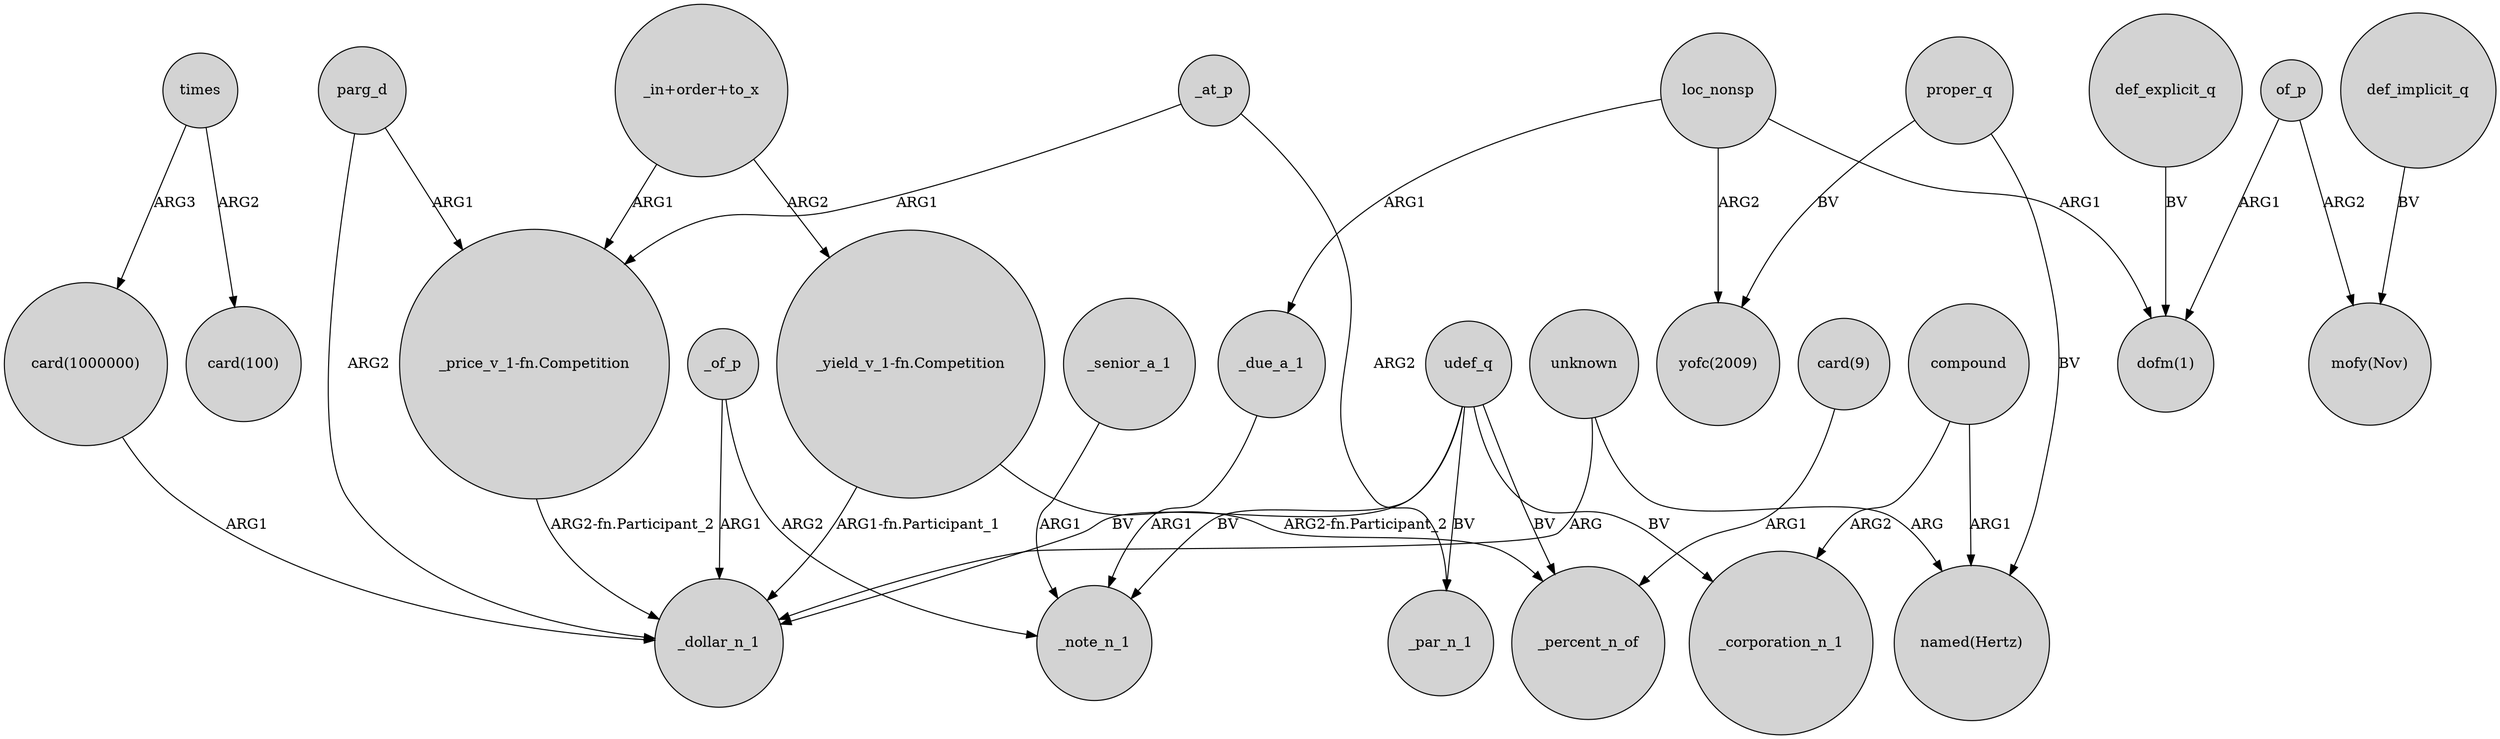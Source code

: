digraph {
	node [shape=circle style=filled]
	_of_p -> _dollar_n_1 [label=ARG1]
	parg_d -> _dollar_n_1 [label=ARG2]
	_senior_a_1 -> _note_n_1 [label=ARG1]
	_at_p -> _par_n_1 [label=ARG2]
	compound -> "named(Hertz)" [label=ARG1]
	of_p -> "mofy(Nov)" [label=ARG2]
	_at_p -> "_price_v_1-fn.Competition" [label=ARG1]
	times -> "card(1000000)" [label=ARG3]
	"card(9)" -> _percent_n_of [label=ARG1]
	times -> "card(100)" [label=ARG2]
	"_price_v_1-fn.Competition" -> _dollar_n_1 [label="ARG2-fn.Participant_2"]
	"_in+order+to_x" -> "_price_v_1-fn.Competition" [label=ARG1]
	unknown -> _dollar_n_1 [label=ARG]
	"_yield_v_1-fn.Competition" -> _dollar_n_1 [label="ARG1-fn.Participant_1"]
	def_explicit_q -> "dofm(1)" [label=BV]
	"_in+order+to_x" -> "_yield_v_1-fn.Competition" [label=ARG2]
	udef_q -> _percent_n_of [label=BV]
	udef_q -> _par_n_1 [label=BV]
	loc_nonsp -> "yofc(2009)" [label=ARG2]
	"_yield_v_1-fn.Competition" -> _percent_n_of [label="ARG2-fn.Participant_2"]
	udef_q -> _note_n_1 [label=BV]
	udef_q -> _dollar_n_1 [label=BV]
	"card(1000000)" -> _dollar_n_1 [label=ARG1]
	compound -> _corporation_n_1 [label=ARG2]
	loc_nonsp -> _due_a_1 [label=ARG1]
	udef_q -> _corporation_n_1 [label=BV]
	proper_q -> "yofc(2009)" [label=BV]
	_due_a_1 -> _note_n_1 [label=ARG1]
	def_implicit_q -> "mofy(Nov)" [label=BV]
	of_p -> "dofm(1)" [label=ARG1]
	unknown -> "named(Hertz)" [label=ARG]
	parg_d -> "_price_v_1-fn.Competition" [label=ARG1]
	proper_q -> "named(Hertz)" [label=BV]
	_of_p -> _note_n_1 [label=ARG2]
	loc_nonsp -> "dofm(1)" [label=ARG1]
}

